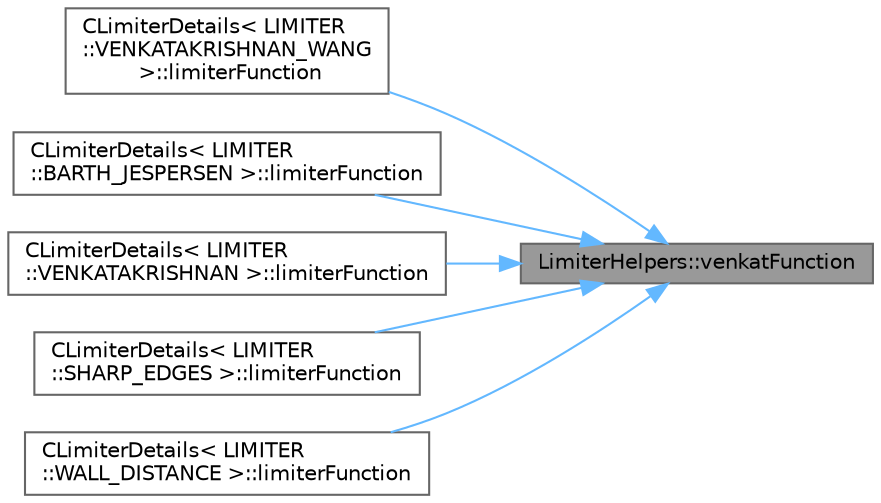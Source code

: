 digraph "LimiterHelpers::venkatFunction"
{
 // LATEX_PDF_SIZE
  bgcolor="transparent";
  edge [fontname=Helvetica,fontsize=10,labelfontname=Helvetica,labelfontsize=10];
  node [fontname=Helvetica,fontsize=10,shape=box,height=0.2,width=0.4];
  rankdir="RL";
  Node1 [id="Node000001",label="LimiterHelpers::venkatFunction",height=0.2,width=0.4,color="gray40", fillcolor="grey60", style="filled", fontcolor="black",tooltip=" "];
  Node1 -> Node2 [id="edge1_Node000001_Node000002",dir="back",color="steelblue1",style="solid",tooltip=" "];
  Node2 [id="Node000002",label="CLimiterDetails\< LIMITER\l::VENKATAKRISHNAN_WANG\l \>::limiterFunction",height=0.2,width=0.4,color="grey40", fillcolor="white", style="filled",URL="$structCLimiterDetails_3_01LIMITER_1_1VENKATAKRISHNAN__WANG_01_4.html#a763a7ff57e7eefdf7095ec6896a53126",tooltip="Smooth function that disables limiting in smooth regions."];
  Node1 -> Node3 [id="edge2_Node000001_Node000003",dir="back",color="steelblue1",style="solid",tooltip=" "];
  Node3 [id="Node000003",label="CLimiterDetails\< LIMITER\l::BARTH_JESPERSEN \>::limiterFunction",height=0.2,width=0.4,color="grey40", fillcolor="white", style="filled",URL="$structCLimiterDetails_3_01LIMITER_1_1BARTH__JESPERSEN_01_4.html#a09352f797e6051b9efcf9fb929a76f79",tooltip="Venkatakrishnan function with a numerical epsilon."];
  Node1 -> Node4 [id="edge3_Node000001_Node000004",dir="back",color="steelblue1",style="solid",tooltip=" "];
  Node4 [id="Node000004",label="CLimiterDetails\< LIMITER\l::VENKATAKRISHNAN \>::limiterFunction",height=0.2,width=0.4,color="grey40", fillcolor="white", style="filled",URL="$structCLimiterDetails_3_01LIMITER_1_1VENKATAKRISHNAN_01_4.html#a6230c540f0952b9509c5b46faca04300",tooltip="Smooth function that disables limiting in smooth regions."];
  Node1 -> Node5 [id="edge4_Node000001_Node000005",dir="back",color="steelblue1",style="solid",tooltip=" "];
  Node5 [id="Node000005",label="CLimiterDetails\< LIMITER\l::SHARP_EDGES \>::limiterFunction",height=0.2,width=0.4,color="grey40", fillcolor="white", style="filled",URL="$structCLimiterDetails_3_01LIMITER_1_1SHARP__EDGES_01_4.html#a61c92f3feb2c61b7fab3c92200e4da62",tooltip="Smooth function that disables limiting in smooth regions."];
  Node1 -> Node6 [id="edge5_Node000001_Node000006",dir="back",color="steelblue1",style="solid",tooltip=" "];
  Node6 [id="Node000006",label="CLimiterDetails\< LIMITER\l::WALL_DISTANCE \>::limiterFunction",height=0.2,width=0.4,color="grey40", fillcolor="white", style="filled",URL="$structCLimiterDetails_3_01LIMITER_1_1WALL__DISTANCE_01_4.html#a2725b1668098fe5fd7a1d3437e6c9f1c",tooltip="Smooth function that disables limiting in smooth regions."];
}
